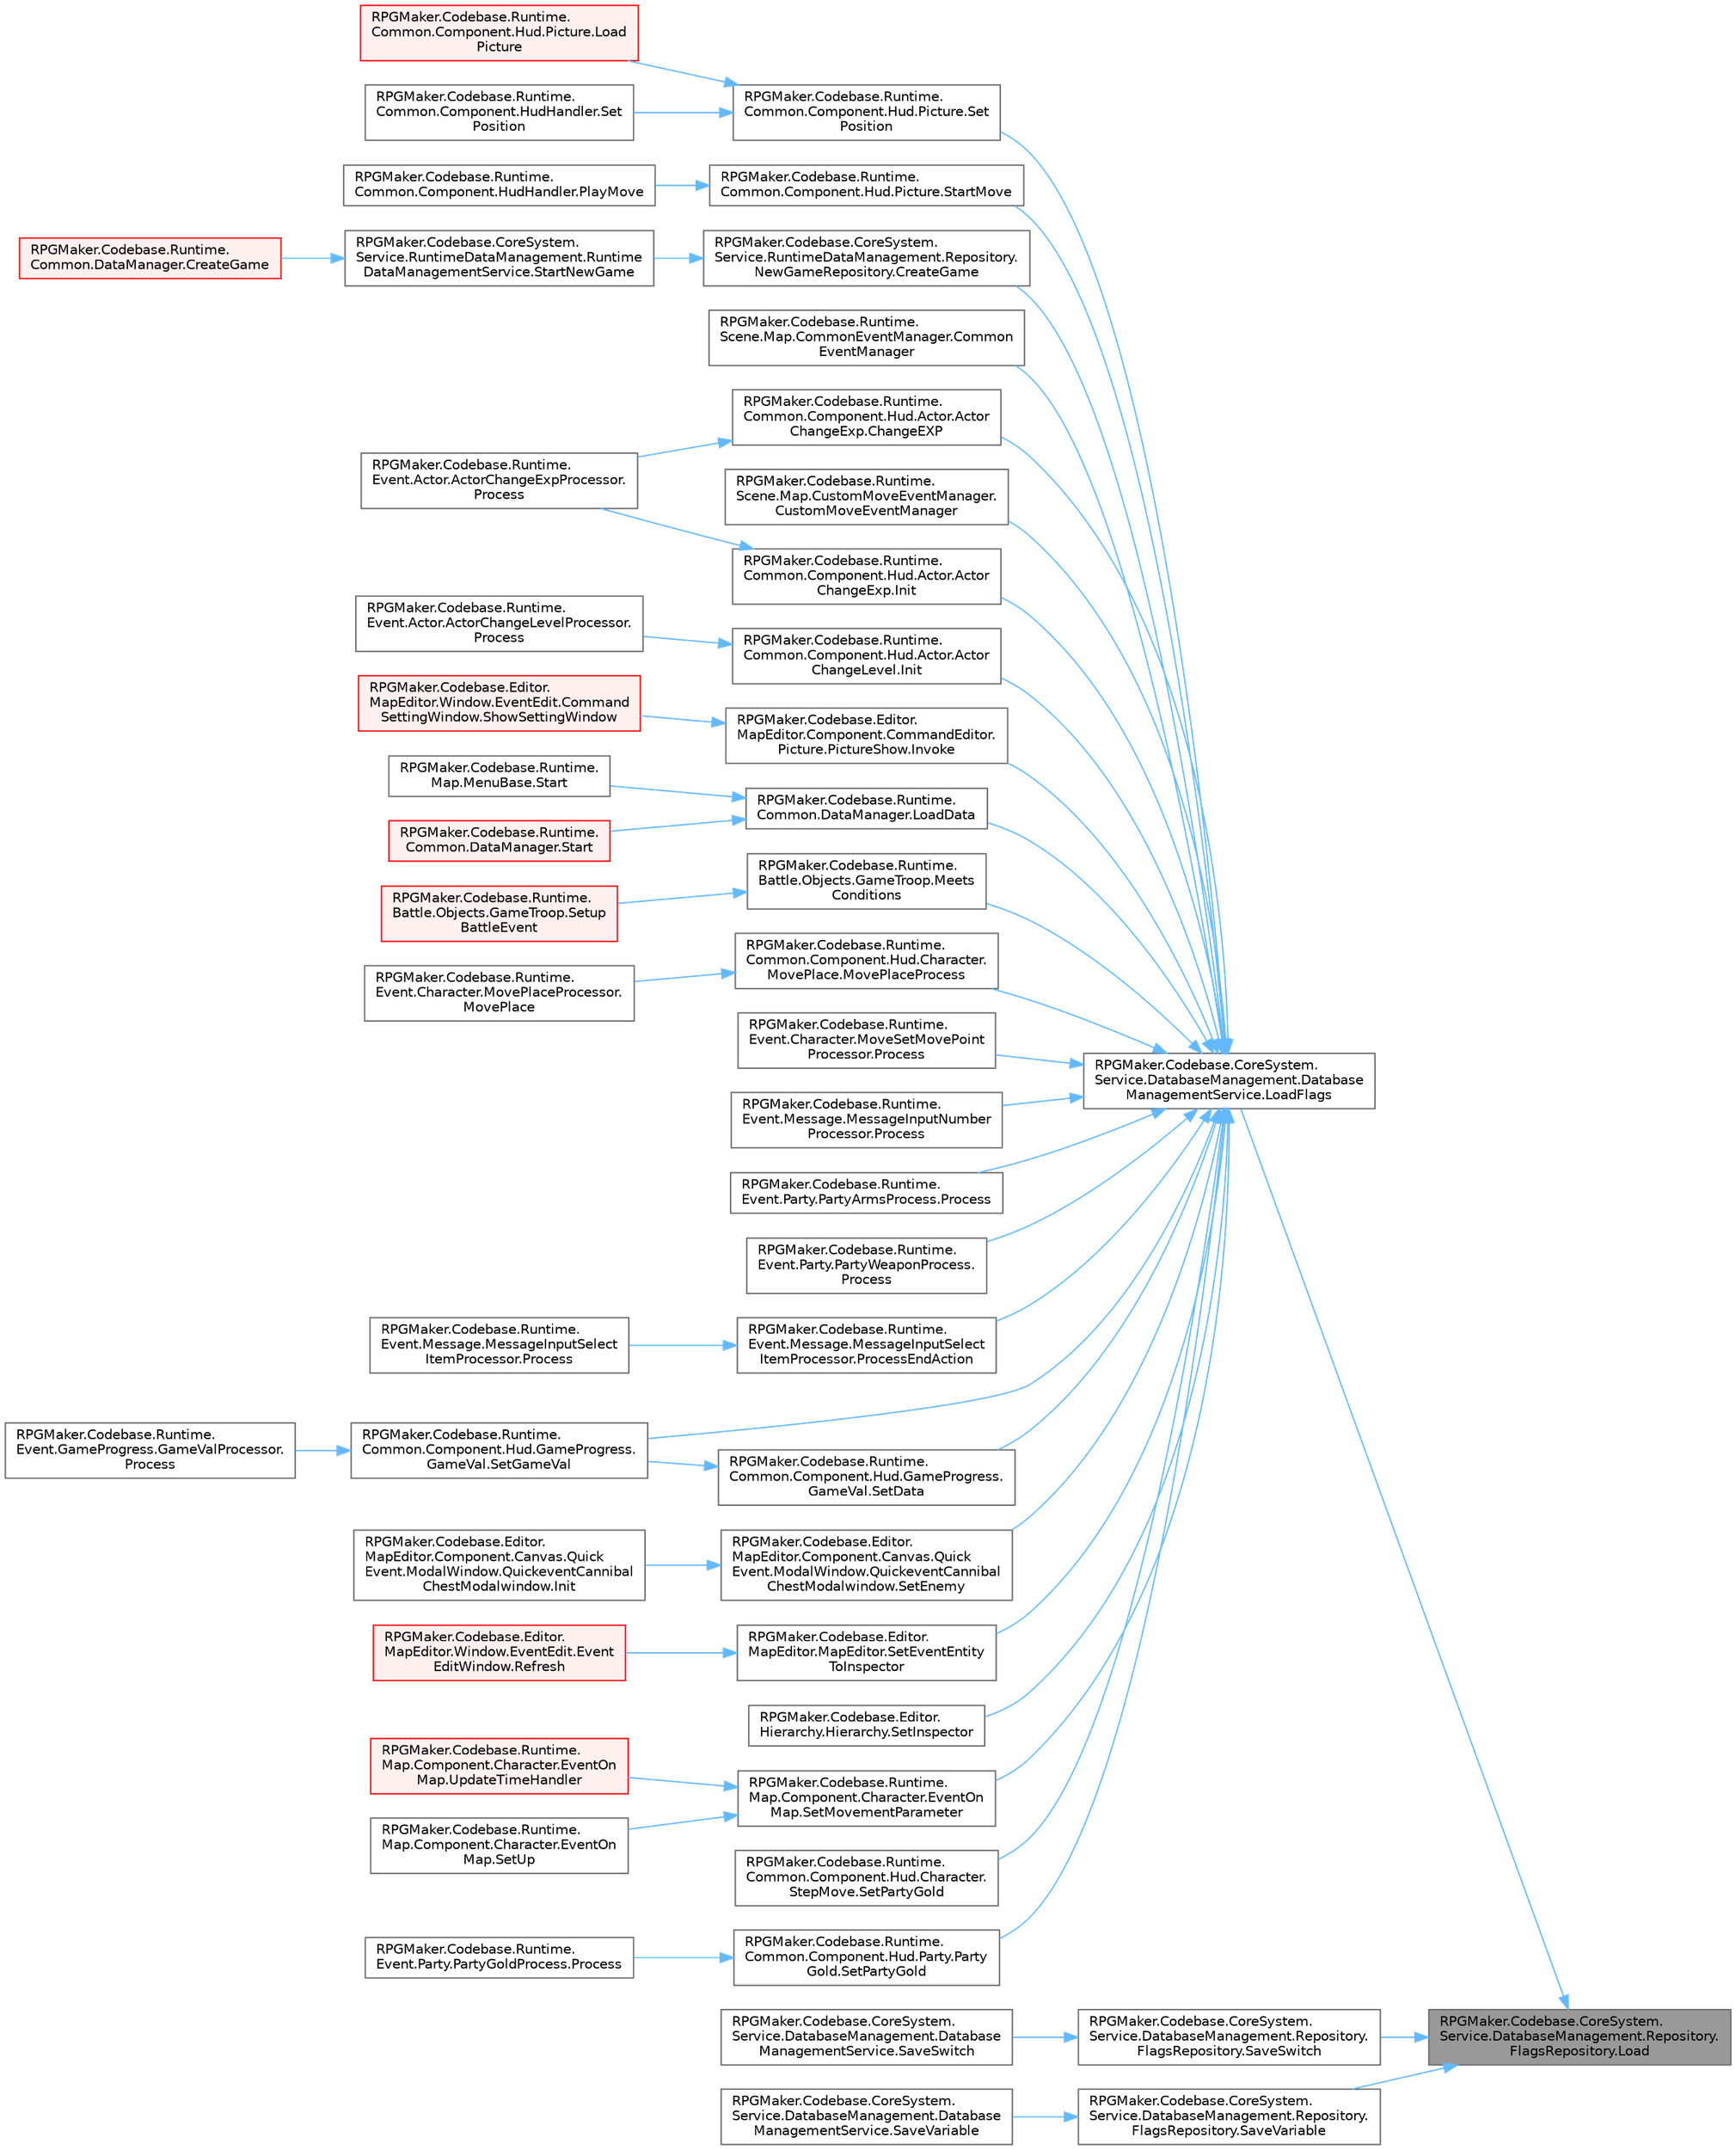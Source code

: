 digraph "RPGMaker.Codebase.CoreSystem.Service.DatabaseManagement.Repository.FlagsRepository.Load"
{
 // LATEX_PDF_SIZE
  bgcolor="transparent";
  edge [fontname=Helvetica,fontsize=10,labelfontname=Helvetica,labelfontsize=10];
  node [fontname=Helvetica,fontsize=10,shape=box,height=0.2,width=0.4];
  rankdir="RL";
  Node1 [id="Node000001",label="RPGMaker.Codebase.CoreSystem.\lService.DatabaseManagement.Repository.\lFlagsRepository.Load",height=0.2,width=0.4,color="gray40", fillcolor="grey60", style="filled", fontcolor="black",tooltip="😁 読込"];
  Node1 -> Node2 [id="edge1_Node000001_Node000002",dir="back",color="steelblue1",style="solid",tooltip=" "];
  Node2 [id="Node000002",label="RPGMaker.Codebase.CoreSystem.\lService.DatabaseManagement.Database\lManagementService.LoadFlags",height=0.2,width=0.4,color="grey40", fillcolor="white", style="filled",URL="$db/db0/class_r_p_g_maker_1_1_codebase_1_1_core_system_1_1_service_1_1_database_management_1_1_database_management_service.html#a5eb2954667a7f994c25194d12c5a2602",tooltip="😁 フラグ読込"];
  Node2 -> Node3 [id="edge2_Node000002_Node000003",dir="back",color="steelblue1",style="solid",tooltip=" "];
  Node3 [id="Node000003",label="RPGMaker.Codebase.Runtime.\lCommon.Component.Hud.Actor.Actor\lChangeExp.ChangeEXP",height=0.2,width=0.4,color="grey40", fillcolor="white", style="filled",URL="$de/d98/class_r_p_g_maker_1_1_codebase_1_1_runtime_1_1_common_1_1_component_1_1_hud_1_1_actor_1_1_actor_change_exp.html#ad95318b7233fcb1688e57e0dadae18ec",tooltip=" "];
  Node3 -> Node4 [id="edge3_Node000003_Node000004",dir="back",color="steelblue1",style="solid",tooltip=" "];
  Node4 [id="Node000004",label="RPGMaker.Codebase.Runtime.\lEvent.Actor.ActorChangeExpProcessor.\lProcess",height=0.2,width=0.4,color="grey40", fillcolor="white", style="filled",URL="$de/d8f/class_r_p_g_maker_1_1_codebase_1_1_runtime_1_1_event_1_1_actor_1_1_actor_change_exp_processor.html#a607d3adb426893fe2faae88273eeae8a",tooltip="イベント実行処理"];
  Node2 -> Node5 [id="edge4_Node000002_Node000005",dir="back",color="steelblue1",style="solid",tooltip=" "];
  Node5 [id="Node000005",label="RPGMaker.Codebase.Runtime.\lScene.Map.CommonEventManager.Common\lEventManager",height=0.2,width=0.4,color="grey40", fillcolor="white", style="filled",URL="$d6/d00/class_r_p_g_maker_1_1_codebase_1_1_runtime_1_1_scene_1_1_map_1_1_common_event_manager.html#aae58a875ef67bc2126ce94115fdde7aa",tooltip="コンストラクタ データの定義のみ行う"];
  Node2 -> Node6 [id="edge5_Node000002_Node000006",dir="back",color="steelblue1",style="solid",tooltip=" "];
  Node6 [id="Node000006",label="RPGMaker.Codebase.CoreSystem.\lService.RuntimeDataManagement.Repository.\lNewGameRepository.CreateGame",height=0.2,width=0.4,color="grey40", fillcolor="white", style="filled",URL="$d5/d7b/class_r_p_g_maker_1_1_codebase_1_1_core_system_1_1_service_1_1_runtime_data_management_1_1_repository_1_1_new_game_repository.html#ac568da08a12bb24134387ac58dbf5b23",tooltip="NewGame時に必要なデータの生成"];
  Node6 -> Node7 [id="edge6_Node000006_Node000007",dir="back",color="steelblue1",style="solid",tooltip=" "];
  Node7 [id="Node000007",label="RPGMaker.Codebase.CoreSystem.\lService.RuntimeDataManagement.Runtime\lDataManagementService.StartNewGame",height=0.2,width=0.4,color="grey40", fillcolor="white", style="filled",URL="$db/d7b/class_r_p_g_maker_1_1_codebase_1_1_core_system_1_1_service_1_1_runtime_data_management_1_1_runtime_data_management_service.html#a6e2c980ed24c6199febfcfceb201e737",tooltip=" "];
  Node7 -> Node8 [id="edge7_Node000007_Node000008",dir="back",color="steelblue1",style="solid",tooltip=" "];
  Node8 [id="Node000008",label="RPGMaker.Codebase.Runtime.\lCommon.DataManager.CreateGame",height=0.2,width=0.4,color="red", fillcolor="#FFF0F0", style="filled",URL="$d5/d08/class_r_p_g_maker_1_1_codebase_1_1_runtime_1_1_common_1_1_data_manager.html#a2328ee7d0f9e6cbcbe45ef81f83fcaf7",tooltip=" "];
  Node2 -> Node11 [id="edge8_Node000002_Node000011",dir="back",color="steelblue1",style="solid",tooltip=" "];
  Node11 [id="Node000011",label="RPGMaker.Codebase.Runtime.\lScene.Map.CustomMoveEventManager.\lCustomMoveEventManager",height=0.2,width=0.4,color="grey40", fillcolor="white", style="filled",URL="$d0/d60/class_r_p_g_maker_1_1_codebase_1_1_runtime_1_1_scene_1_1_map_1_1_custom_move_event_manager.html#a486b7009cfb773b88fc6b7c0dba2642f",tooltip="コンストラクタ データの定義のみ行う"];
  Node2 -> Node12 [id="edge9_Node000002_Node000012",dir="back",color="steelblue1",style="solid",tooltip=" "];
  Node12 [id="Node000012",label="RPGMaker.Codebase.Runtime.\lCommon.Component.Hud.Actor.Actor\lChangeExp.Init",height=0.2,width=0.4,color="grey40", fillcolor="white", style="filled",URL="$de/d98/class_r_p_g_maker_1_1_codebase_1_1_runtime_1_1_common_1_1_component_1_1_hud_1_1_actor_1_1_actor_change_exp.html#a3a6f15dd50ed3fae445f1eae6ec8f9b9",tooltip="初期化"];
  Node12 -> Node4 [id="edge10_Node000012_Node000004",dir="back",color="steelblue1",style="solid",tooltip=" "];
  Node2 -> Node13 [id="edge11_Node000002_Node000013",dir="back",color="steelblue1",style="solid",tooltip=" "];
  Node13 [id="Node000013",label="RPGMaker.Codebase.Runtime.\lCommon.Component.Hud.Actor.Actor\lChangeLevel.Init",height=0.2,width=0.4,color="grey40", fillcolor="white", style="filled",URL="$dd/db8/class_r_p_g_maker_1_1_codebase_1_1_runtime_1_1_common_1_1_component_1_1_hud_1_1_actor_1_1_actor_change_level.html#a9766cd43724ae9e4ca0b5ecd4d790ea2",tooltip="初期化"];
  Node13 -> Node14 [id="edge12_Node000013_Node000014",dir="back",color="steelblue1",style="solid",tooltip=" "];
  Node14 [id="Node000014",label="RPGMaker.Codebase.Runtime.\lEvent.Actor.ActorChangeLevelProcessor.\lProcess",height=0.2,width=0.4,color="grey40", fillcolor="white", style="filled",URL="$db/d3d/class_r_p_g_maker_1_1_codebase_1_1_runtime_1_1_event_1_1_actor_1_1_actor_change_level_processor.html#aedfcaa45dadae7b7b42a5622ad5678f2",tooltip="イベント実行処理"];
  Node2 -> Node15 [id="edge13_Node000002_Node000015",dir="back",color="steelblue1",style="solid",tooltip=" "];
  Node15 [id="Node000015",label="RPGMaker.Codebase.Editor.\lMapEditor.Component.CommandEditor.\lPicture.PictureShow.Invoke",height=0.2,width=0.4,color="grey40", fillcolor="white", style="filled",URL="$d4/d35/class_r_p_g_maker_1_1_codebase_1_1_editor_1_1_map_editor_1_1_component_1_1_command_editor_1_1_picture_1_1_picture_show.html#af1c6688b6087ad17aed6de01143daada",tooltip=" "];
  Node15 -> Node16 [id="edge14_Node000015_Node000016",dir="back",color="steelblue1",style="solid",tooltip=" "];
  Node16 [id="Node000016",label="RPGMaker.Codebase.Editor.\lMapEditor.Window.EventEdit.Command\lSettingWindow.ShowSettingWindow",height=0.2,width=0.4,color="red", fillcolor="#FFF0F0", style="filled",URL="$d4/d8f/class_r_p_g_maker_1_1_codebase_1_1_editor_1_1_map_editor_1_1_window_1_1_event_edit_1_1_command_setting_window.html#a0849a2097c7f8ce9a6cdbea9cc53f355",tooltip=" "];
  Node2 -> Node19 [id="edge15_Node000002_Node000019",dir="back",color="steelblue1",style="solid",tooltip=" "];
  Node19 [id="Node000019",label="RPGMaker.Codebase.Runtime.\lCommon.DataManager.LoadData",height=0.2,width=0.4,color="grey40", fillcolor="white", style="filled",URL="$d5/d08/class_r_p_g_maker_1_1_codebase_1_1_runtime_1_1_common_1_1_data_manager.html#a42e1175b0a1dc3a225503e007043dc86",tooltip=" "];
  Node19 -> Node20 [id="edge16_Node000019_Node000020",dir="back",color="steelblue1",style="solid",tooltip=" "];
  Node20 [id="Node000020",label="RPGMaker.Codebase.Runtime.\lCommon.DataManager.Start",height=0.2,width=0.4,color="red", fillcolor="#FFF0F0", style="filled",URL="$d5/d08/class_r_p_g_maker_1_1_codebase_1_1_runtime_1_1_common_1_1_data_manager.html#ace8f5b29b336a071e6383ecdbe0f85c5",tooltip=" "];
  Node19 -> Node114 [id="edge17_Node000019_Node000114",dir="back",color="steelblue1",style="solid",tooltip=" "];
  Node114 [id="Node000114",label="RPGMaker.Codebase.Runtime.\lMap.MenuBase.Start",height=0.2,width=0.4,color="grey40", fillcolor="white", style="filled",URL="$d4/d87/class_r_p_g_maker_1_1_codebase_1_1_runtime_1_1_map_1_1_menu_base.html#ab8ad905ff46339e96dec9ed2cbe31306",tooltip=" "];
  Node2 -> Node716 [id="edge18_Node000002_Node000716",dir="back",color="steelblue1",style="solid",tooltip=" "];
  Node716 [id="Node000716",label="RPGMaker.Codebase.Runtime.\lBattle.Objects.GameTroop.Meets\lConditions",height=0.2,width=0.4,color="grey40", fillcolor="white", style="filled",URL="$d7/dfb/class_r_p_g_maker_1_1_codebase_1_1_runtime_1_1_battle_1_1_objects_1_1_game_troop.html#aa6308b89e3b802c6ea05b4a6c3a32c9c",tooltip="指定ページが条件に合っているか"];
  Node716 -> Node717 [id="edge19_Node000716_Node000717",dir="back",color="steelblue1",style="solid",tooltip=" "];
  Node717 [id="Node000717",label="RPGMaker.Codebase.Runtime.\lBattle.Objects.GameTroop.Setup\lBattleEvent",height=0.2,width=0.4,color="red", fillcolor="#FFF0F0", style="filled",URL="$d7/dfb/class_r_p_g_maker_1_1_codebase_1_1_runtime_1_1_battle_1_1_objects_1_1_game_troop.html#a8bf1bc45d5b3790e67bbb6e943b2485b",tooltip="バトルイベントの準備"];
  Node2 -> Node187 [id="edge20_Node000002_Node000187",dir="back",color="steelblue1",style="solid",tooltip=" "];
  Node187 [id="Node000187",label="RPGMaker.Codebase.Runtime.\lCommon.Component.Hud.Character.\lMovePlace.MovePlaceProcess",height=0.2,width=0.4,color="grey40", fillcolor="white", style="filled",URL="$df/d12/class_r_p_g_maker_1_1_codebase_1_1_runtime_1_1_common_1_1_component_1_1_hud_1_1_character_1_1_move_place.html#a937507f8d3c881ce82d1d1eb38321bbf",tooltip=" "];
  Node187 -> Node188 [id="edge21_Node000187_Node000188",dir="back",color="steelblue1",style="solid",tooltip=" "];
  Node188 [id="Node000188",label="RPGMaker.Codebase.Runtime.\lEvent.Character.MovePlaceProcessor.\lMovePlace",height=0.2,width=0.4,color="grey40", fillcolor="white", style="filled",URL="$da/d06/class_r_p_g_maker_1_1_codebase_1_1_runtime_1_1_event_1_1_character_1_1_move_place_processor.html#acd1dee6b4f36de52d8a8b775d612e502",tooltip=" "];
  Node2 -> Node220 [id="edge22_Node000002_Node000220",dir="back",color="steelblue1",style="solid",tooltip=" "];
  Node220 [id="Node000220",label="RPGMaker.Codebase.Runtime.\lEvent.Character.MoveSetMovePoint\lProcessor.Process",height=0.2,width=0.4,color="grey40", fillcolor="white", style="filled",URL="$d9/d20/class_r_p_g_maker_1_1_codebase_1_1_runtime_1_1_event_1_1_character_1_1_move_set_move_point_processor.html#a63eb19e984504a0eff588225fdcd93ad",tooltip="イベント実行処理"];
  Node2 -> Node418 [id="edge23_Node000002_Node000418",dir="back",color="steelblue1",style="solid",tooltip=" "];
  Node418 [id="Node000418",label="RPGMaker.Codebase.Runtime.\lEvent.Message.MessageInputNumber\lProcessor.Process",height=0.2,width=0.4,color="grey40", fillcolor="white", style="filled",URL="$d3/dc1/class_r_p_g_maker_1_1_codebase_1_1_runtime_1_1_event_1_1_message_1_1_message_input_number_processor.html#aa80dd3a5b7bc5c2800164c75ff899e02",tooltip="イベント実行処理"];
  Node2 -> Node770 [id="edge24_Node000002_Node000770",dir="back",color="steelblue1",style="solid",tooltip=" "];
  Node770 [id="Node000770",label="RPGMaker.Codebase.Runtime.\lEvent.Party.PartyArmsProcess.Process",height=0.2,width=0.4,color="grey40", fillcolor="white", style="filled",URL="$d3/d06/class_r_p_g_maker_1_1_codebase_1_1_runtime_1_1_event_1_1_party_1_1_party_arms_process.html#a1ff07002be9951a23bb6ca1b7f103908",tooltip="イベント実行処理"];
  Node2 -> Node772 [id="edge25_Node000002_Node000772",dir="back",color="steelblue1",style="solid",tooltip=" "];
  Node772 [id="Node000772",label="RPGMaker.Codebase.Runtime.\lEvent.Party.PartyWeaponProcess.\lProcess",height=0.2,width=0.4,color="grey40", fillcolor="white", style="filled",URL="$db/d10/class_r_p_g_maker_1_1_codebase_1_1_runtime_1_1_event_1_1_party_1_1_party_weapon_process.html#aabedfafb913208f74e3eaa3a9d524679",tooltip="イベント実行処理"];
  Node2 -> Node789 [id="edge26_Node000002_Node000789",dir="back",color="steelblue1",style="solid",tooltip=" "];
  Node789 [id="Node000789",label="RPGMaker.Codebase.Runtime.\lEvent.Message.MessageInputSelect\lItemProcessor.ProcessEndAction",height=0.2,width=0.4,color="grey40", fillcolor="white", style="filled",URL="$d8/d19/class_r_p_g_maker_1_1_codebase_1_1_runtime_1_1_event_1_1_message_1_1_message_input_select_item_processor.html#afe92cff57ff12c45454bc9fc3b16a6e9",tooltip=" "];
  Node789 -> Node790 [id="edge27_Node000789_Node000790",dir="back",color="steelblue1",style="solid",tooltip=" "];
  Node790 [id="Node000790",label="RPGMaker.Codebase.Runtime.\lEvent.Message.MessageInputSelect\lItemProcessor.Process",height=0.2,width=0.4,color="grey40", fillcolor="white", style="filled",URL="$d8/d19/class_r_p_g_maker_1_1_codebase_1_1_runtime_1_1_event_1_1_message_1_1_message_input_select_item_processor.html#a64cf2075d585741ddb16ecef3ecbaae2",tooltip="イベント実行処理"];
  Node2 -> Node944 [id="edge28_Node000002_Node000944",dir="back",color="steelblue1",style="solid",tooltip=" "];
  Node944 [id="Node000944",label="RPGMaker.Codebase.Runtime.\lCommon.Component.Hud.GameProgress.\lGameVal.SetData",height=0.2,width=0.4,color="grey40", fillcolor="white", style="filled",URL="$da/df9/class_r_p_g_maker_1_1_codebase_1_1_runtime_1_1_common_1_1_component_1_1_hud_1_1_game_progress_1_1_game_val.html#a25b9e5a508b47b22d99a5294079466be",tooltip=" "];
  Node944 -> Node108 [id="edge29_Node000944_Node000108",dir="back",color="steelblue1",style="solid",tooltip=" "];
  Node108 [id="Node000108",label="RPGMaker.Codebase.Runtime.\lCommon.Component.Hud.GameProgress.\lGameVal.SetGameVal",height=0.2,width=0.4,color="grey40", fillcolor="white", style="filled",URL="$da/df9/class_r_p_g_maker_1_1_codebase_1_1_runtime_1_1_common_1_1_component_1_1_hud_1_1_game_progress_1_1_game_val.html#a8598a7c85744b4d85a5124e63cc203b9",tooltip="変数設定"];
  Node108 -> Node109 [id="edge30_Node000108_Node000109",dir="back",color="steelblue1",style="solid",tooltip=" "];
  Node109 [id="Node000109",label="RPGMaker.Codebase.Runtime.\lEvent.GameProgress.GameValProcessor.\lProcess",height=0.2,width=0.4,color="grey40", fillcolor="white", style="filled",URL="$dc/d1a/class_r_p_g_maker_1_1_codebase_1_1_runtime_1_1_event_1_1_game_progress_1_1_game_val_processor.html#a263adc0a79496f91cfe67bde1321b49d",tooltip="イベント実行処理"];
  Node2 -> Node945 [id="edge31_Node000002_Node000945",dir="back",color="steelblue1",style="solid",tooltip=" "];
  Node945 [id="Node000945",label="RPGMaker.Codebase.Editor.\lMapEditor.Component.Canvas.Quick\lEvent.ModalWindow.QuickeventCannibal\lChestModalwindow.SetEnemy",height=0.2,width=0.4,color="grey40", fillcolor="white", style="filled",URL="$d5/d51/class_r_p_g_maker_1_1_codebase_1_1_editor_1_1_map_editor_1_1_component_1_1_canvas_1_1_quick_evene612ea473d241a8a4eb9f68d4dda3268.html#ae061dd34678c1623887f3262f40f386c",tooltip=" "];
  Node945 -> Node946 [id="edge32_Node000945_Node000946",dir="back",color="steelblue1",style="solid",tooltip=" "];
  Node946 [id="Node000946",label="RPGMaker.Codebase.Editor.\lMapEditor.Component.Canvas.Quick\lEvent.ModalWindow.QuickeventCannibal\lChestModalwindow.Init",height=0.2,width=0.4,color="grey40", fillcolor="white", style="filled",URL="$d5/d51/class_r_p_g_maker_1_1_codebase_1_1_editor_1_1_map_editor_1_1_component_1_1_canvas_1_1_quick_evene612ea473d241a8a4eb9f68d4dda3268.html#a65d6956c990956cc080210eced2167ea",tooltip=" "];
  Node2 -> Node947 [id="edge33_Node000002_Node000947",dir="back",color="steelblue1",style="solid",tooltip=" "];
  Node947 [id="Node000947",label="RPGMaker.Codebase.Editor.\lMapEditor.MapEditor.SetEventEntity\lToInspector",height=0.2,width=0.4,color="grey40", fillcolor="white", style="filled",URL="$d1/d2d/class_r_p_g_maker_1_1_codebase_1_1_editor_1_1_map_editor_1_1_map_editor.html#a23a1ba9b650a88130a6ad3e9ab868842",tooltip=" "];
  Node947 -> Node948 [id="edge34_Node000947_Node000948",dir="back",color="steelblue1",style="solid",tooltip=" "];
  Node948 [id="Node000948",label="RPGMaker.Codebase.Editor.\lMapEditor.Window.EventEdit.Event\lEditWindow.Refresh",height=0.2,width=0.4,color="red", fillcolor="#FFF0F0", style="filled",URL="$db/d92/class_r_p_g_maker_1_1_codebase_1_1_editor_1_1_map_editor_1_1_window_1_1_event_edit_1_1_event_edit_window.html#a7c14942946148397f62c7b4fc3d011d9",tooltip=" "];
  Node2 -> Node108 [id="edge35_Node000002_Node000108",dir="back",color="steelblue1",style="solid",tooltip=" "];
  Node2 -> Node999 [id="edge36_Node000002_Node000999",dir="back",color="steelblue1",style="solid",tooltip=" "];
  Node999 [id="Node000999",label="RPGMaker.Codebase.Editor.\lHierarchy.Hierarchy.SetInspector",height=0.2,width=0.4,color="grey40", fillcolor="white", style="filled",URL="$de/ddc/class_r_p_g_maker_1_1_codebase_1_1_editor_1_1_hierarchy_1_1_hierarchy.html#a2b194448f5fcca77e60d5bc10f9ddbb7",tooltip="最後に開いていたインスペクターを開く"];
  Node2 -> Node841 [id="edge37_Node000002_Node000841",dir="back",color="steelblue1",style="solid",tooltip=" "];
  Node841 [id="Node000841",label="RPGMaker.Codebase.Runtime.\lMap.Component.Character.EventOn\lMap.SetMovementParameter",height=0.2,width=0.4,color="grey40", fillcolor="white", style="filled",URL="$da/d39/class_r_p_g_maker_1_1_codebase_1_1_runtime_1_1_map_1_1_component_1_1_character_1_1_event_on_map.html#a862982589f140f3bcfc89cf65c6a3e65",tooltip=" "];
  Node841 -> Node226 [id="edge38_Node000841_Node000226",dir="back",color="steelblue1",style="solid",tooltip=" "];
  Node226 [id="Node000226",label="RPGMaker.Codebase.Runtime.\lMap.Component.Character.EventOn\lMap.SetUp",height=0.2,width=0.4,color="grey40", fillcolor="white", style="filled",URL="$da/d39/class_r_p_g_maker_1_1_codebase_1_1_runtime_1_1_map_1_1_component_1_1_character_1_1_event_on_map.html#a0fbac1650e9433bc23de256d1057723b",tooltip=" "];
  Node841 -> Node842 [id="edge39_Node000841_Node000842",dir="back",color="steelblue1",style="solid",tooltip=" "];
  Node842 [id="Node000842",label="RPGMaker.Codebase.Runtime.\lMap.Component.Character.EventOn\lMap.UpdateTimeHandler",height=0.2,width=0.4,color="red", fillcolor="#FFF0F0", style="filled",URL="$da/d39/class_r_p_g_maker_1_1_codebase_1_1_runtime_1_1_map_1_1_component_1_1_character_1_1_event_on_map.html#a7ebdc15e66047f8602cced8e77ff6d91",tooltip="更新処理"];
  Node2 -> Node847 [id="edge40_Node000002_Node000847",dir="back",color="steelblue1",style="solid",tooltip=" "];
  Node847 [id="Node000847",label="RPGMaker.Codebase.Runtime.\lCommon.Component.Hud.Character.\lStepMove.SetPartyGold",height=0.2,width=0.4,color="grey40", fillcolor="white", style="filled",URL="$d3/d2d/class_r_p_g_maker_1_1_codebase_1_1_runtime_1_1_common_1_1_component_1_1_hud_1_1_character_1_1_step_move.html#a333127d5ccf98f2e4b9819ec63331611",tooltip=" "];
  Node2 -> Node848 [id="edge41_Node000002_Node000848",dir="back",color="steelblue1",style="solid",tooltip=" "];
  Node848 [id="Node000848",label="RPGMaker.Codebase.Runtime.\lCommon.Component.Hud.Party.Party\lGold.SetPartyGold",height=0.2,width=0.4,color="grey40", fillcolor="white", style="filled",URL="$d7/de2/class_r_p_g_maker_1_1_codebase_1_1_runtime_1_1_common_1_1_component_1_1_hud_1_1_party_1_1_party_gold.html#a2f2f962d5a97f3e2fb9c456fa28a3987",tooltip=" "];
  Node848 -> Node849 [id="edge42_Node000848_Node000849",dir="back",color="steelblue1",style="solid",tooltip=" "];
  Node849 [id="Node000849",label="RPGMaker.Codebase.Runtime.\lEvent.Party.PartyGoldProcess.Process",height=0.2,width=0.4,color="grey40", fillcolor="white", style="filled",URL="$d1/d10/class_r_p_g_maker_1_1_codebase_1_1_runtime_1_1_event_1_1_party_1_1_party_gold_process.html#a2b245e82b8b987304cc2dcccc8e53aec",tooltip="イベント実行処理"];
  Node2 -> Node857 [id="edge43_Node000002_Node000857",dir="back",color="steelblue1",style="solid",tooltip=" "];
  Node857 [id="Node000857",label="RPGMaker.Codebase.Runtime.\lCommon.Component.Hud.Picture.Set\lPosition",height=0.2,width=0.4,color="grey40", fillcolor="white", style="filled",URL="$d6/dbe/class_r_p_g_maker_1_1_codebase_1_1_runtime_1_1_common_1_1_component_1_1_hud_1_1_picture.html#acd959fb0443a07215090c5a33d8d19de",tooltip=" "];
  Node857 -> Node705 [id="edge44_Node000857_Node000705",dir="back",color="steelblue1",style="solid",tooltip=" "];
  Node705 [id="Node000705",label="RPGMaker.Codebase.Runtime.\lCommon.Component.Hud.Picture.Load\lPicture",height=0.2,width=0.4,color="red", fillcolor="#FFF0F0", style="filled",URL="$d6/dbe/class_r_p_g_maker_1_1_codebase_1_1_runtime_1_1_common_1_1_component_1_1_hud_1_1_picture.html#a192742a7889e2b73994624c9df8d7b92",tooltip=" "];
  Node857 -> Node858 [id="edge45_Node000857_Node000858",dir="back",color="steelblue1",style="solid",tooltip=" "];
  Node858 [id="Node000858",label="RPGMaker.Codebase.Runtime.\lCommon.Component.HudHandler.Set\lPosition",height=0.2,width=0.4,color="grey40", fillcolor="white", style="filled",URL="$d4/ddb/class_r_p_g_maker_1_1_codebase_1_1_runtime_1_1_common_1_1_component_1_1_hud_handler.html#a1c7a60d09f01e6927e4cf19e33a1535f",tooltip=" "];
  Node2 -> Node902 [id="edge46_Node000002_Node000902",dir="back",color="steelblue1",style="solid",tooltip=" "];
  Node902 [id="Node000902",label="RPGMaker.Codebase.Runtime.\lCommon.Component.Hud.Picture.StartMove",height=0.2,width=0.4,color="grey40", fillcolor="white", style="filled",URL="$d6/dbe/class_r_p_g_maker_1_1_codebase_1_1_runtime_1_1_common_1_1_component_1_1_hud_1_1_picture.html#a9c175b5501b05f0560898f444851e0b9",tooltip=" "];
  Node902 -> Node903 [id="edge47_Node000902_Node000903",dir="back",color="steelblue1",style="solid",tooltip=" "];
  Node903 [id="Node000903",label="RPGMaker.Codebase.Runtime.\lCommon.Component.HudHandler.PlayMove",height=0.2,width=0.4,color="grey40", fillcolor="white", style="filled",URL="$d4/ddb/class_r_p_g_maker_1_1_codebase_1_1_runtime_1_1_common_1_1_component_1_1_hud_handler.html#a276684b2ecb02346943aa120d9e95994",tooltip=" "];
  Node1 -> Node1000 [id="edge48_Node000001_Node001000",dir="back",color="steelblue1",style="solid",tooltip=" "];
  Node1000 [id="Node001000",label="RPGMaker.Codebase.CoreSystem.\lService.DatabaseManagement.Repository.\lFlagsRepository.SaveSwitch",height=0.2,width=0.4,color="grey40", fillcolor="white", style="filled",URL="$dd/db4/class_r_p_g_maker_1_1_codebase_1_1_core_system_1_1_service_1_1_database_management_1_1_repository_1_1_flags_repository.html#a4a2d7cde558c27e98be3003167710fe2",tooltip="😁 スイッチ保存"];
  Node1000 -> Node1001 [id="edge49_Node001000_Node001001",dir="back",color="steelblue1",style="solid",tooltip=" "];
  Node1001 [id="Node001001",label="RPGMaker.Codebase.CoreSystem.\lService.DatabaseManagement.Database\lManagementService.SaveSwitch",height=0.2,width=0.4,color="grey40", fillcolor="white", style="filled",URL="$db/db0/class_r_p_g_maker_1_1_codebase_1_1_core_system_1_1_service_1_1_database_management_1_1_database_management_service.html#ac57fa52075618fc0f2337b000a042e84",tooltip="😁 スイッチ保存"];
  Node1 -> Node1002 [id="edge50_Node000001_Node001002",dir="back",color="steelblue1",style="solid",tooltip=" "];
  Node1002 [id="Node001002",label="RPGMaker.Codebase.CoreSystem.\lService.DatabaseManagement.Repository.\lFlagsRepository.SaveVariable",height=0.2,width=0.4,color="grey40", fillcolor="white", style="filled",URL="$dd/db4/class_r_p_g_maker_1_1_codebase_1_1_core_system_1_1_service_1_1_database_management_1_1_repository_1_1_flags_repository.html#ae74edab220441705ca7806cbddd2554f",tooltip="😁 変数保存"];
  Node1002 -> Node1003 [id="edge51_Node001002_Node001003",dir="back",color="steelblue1",style="solid",tooltip=" "];
  Node1003 [id="Node001003",label="RPGMaker.Codebase.CoreSystem.\lService.DatabaseManagement.Database\lManagementService.SaveVariable",height=0.2,width=0.4,color="grey40", fillcolor="white", style="filled",URL="$db/db0/class_r_p_g_maker_1_1_codebase_1_1_core_system_1_1_service_1_1_database_management_1_1_database_management_service.html#a7bf0c2665f19d2e1a85cc87f56dd1e9e",tooltip="😁 変数保存"];
}
